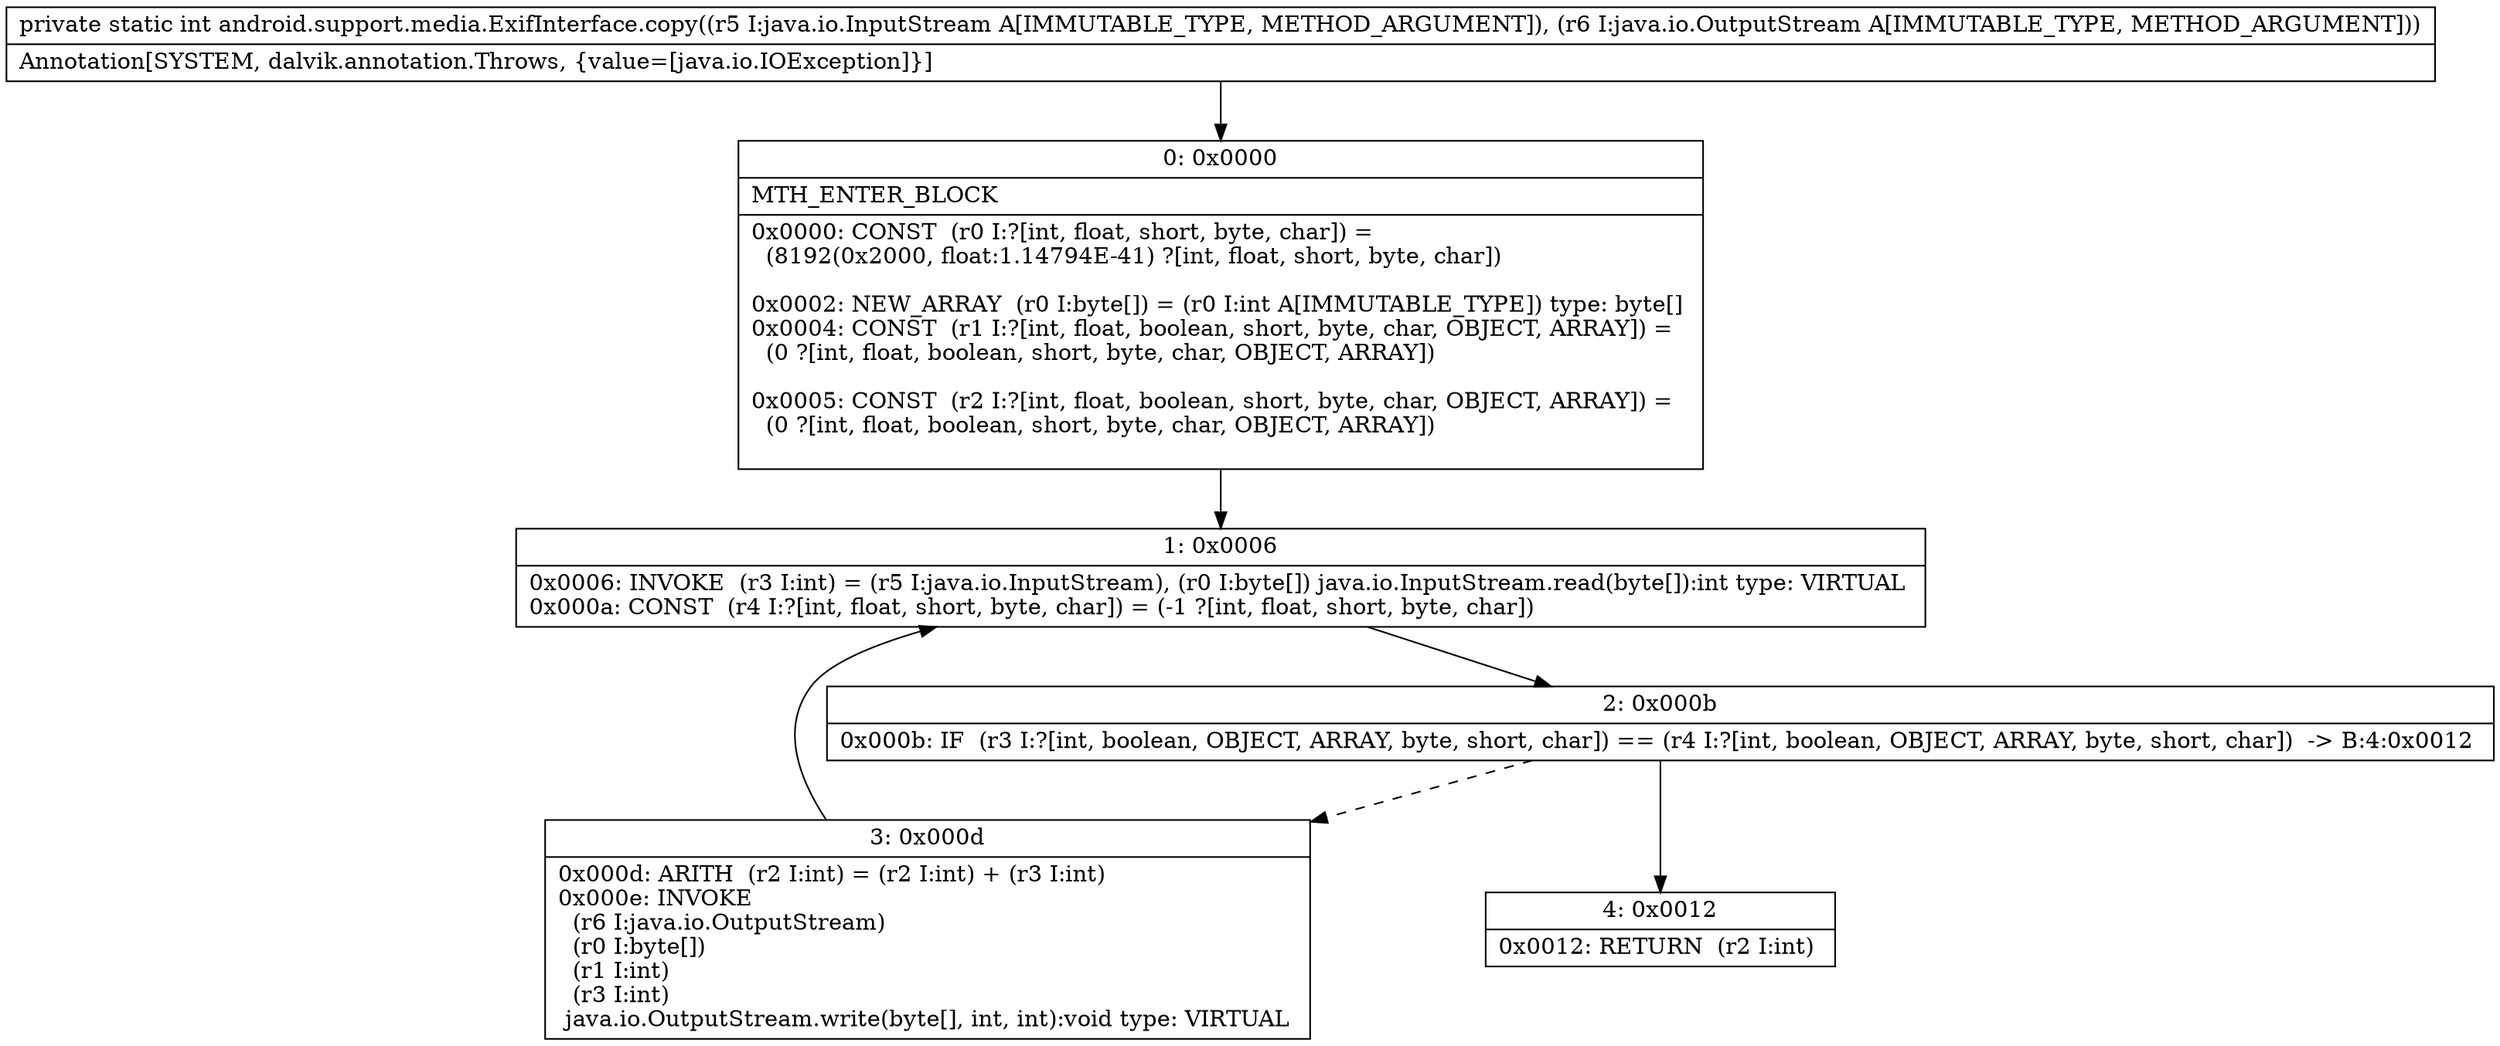 digraph "CFG forandroid.support.media.ExifInterface.copy(Ljava\/io\/InputStream;Ljava\/io\/OutputStream;)I" {
Node_0 [shape=record,label="{0\:\ 0x0000|MTH_ENTER_BLOCK\l|0x0000: CONST  (r0 I:?[int, float, short, byte, char]) = \l  (8192(0x2000, float:1.14794E\-41) ?[int, float, short, byte, char])\l \l0x0002: NEW_ARRAY  (r0 I:byte[]) = (r0 I:int A[IMMUTABLE_TYPE]) type: byte[] \l0x0004: CONST  (r1 I:?[int, float, boolean, short, byte, char, OBJECT, ARRAY]) = \l  (0 ?[int, float, boolean, short, byte, char, OBJECT, ARRAY])\l \l0x0005: CONST  (r2 I:?[int, float, boolean, short, byte, char, OBJECT, ARRAY]) = \l  (0 ?[int, float, boolean, short, byte, char, OBJECT, ARRAY])\l \l}"];
Node_1 [shape=record,label="{1\:\ 0x0006|0x0006: INVOKE  (r3 I:int) = (r5 I:java.io.InputStream), (r0 I:byte[]) java.io.InputStream.read(byte[]):int type: VIRTUAL \l0x000a: CONST  (r4 I:?[int, float, short, byte, char]) = (\-1 ?[int, float, short, byte, char]) \l}"];
Node_2 [shape=record,label="{2\:\ 0x000b|0x000b: IF  (r3 I:?[int, boolean, OBJECT, ARRAY, byte, short, char]) == (r4 I:?[int, boolean, OBJECT, ARRAY, byte, short, char])  \-\> B:4:0x0012 \l}"];
Node_3 [shape=record,label="{3\:\ 0x000d|0x000d: ARITH  (r2 I:int) = (r2 I:int) + (r3 I:int) \l0x000e: INVOKE  \l  (r6 I:java.io.OutputStream)\l  (r0 I:byte[])\l  (r1 I:int)\l  (r3 I:int)\l java.io.OutputStream.write(byte[], int, int):void type: VIRTUAL \l}"];
Node_4 [shape=record,label="{4\:\ 0x0012|0x0012: RETURN  (r2 I:int) \l}"];
MethodNode[shape=record,label="{private static int android.support.media.ExifInterface.copy((r5 I:java.io.InputStream A[IMMUTABLE_TYPE, METHOD_ARGUMENT]), (r6 I:java.io.OutputStream A[IMMUTABLE_TYPE, METHOD_ARGUMENT]))  | Annotation[SYSTEM, dalvik.annotation.Throws, \{value=[java.io.IOException]\}]\l}"];
MethodNode -> Node_0;
Node_0 -> Node_1;
Node_1 -> Node_2;
Node_2 -> Node_3[style=dashed];
Node_2 -> Node_4;
Node_3 -> Node_1;
}

